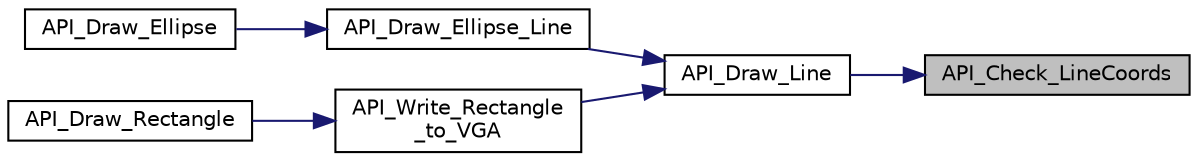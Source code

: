 digraph "API_Check_LineCoords"
{
 // LATEX_PDF_SIZE
  edge [fontname="Helvetica",fontsize="10",labelfontname="Helvetica",labelfontsize="10"];
  node [fontname="Helvetica",fontsize="10",shape=record];
  rankdir="RL";
  Node1 [label="API_Check_LineCoords",height=0.2,width=0.4,color="black", fillcolor="grey75", style="filled", fontcolor="black",tooltip="This function is used for checking the coordinates of the sent data."];
  Node1 -> Node2 [dir="back",color="midnightblue",fontsize="10",style="solid",fontname="Helvetica"];
  Node2 [label="API_Draw_Line",height=0.2,width=0.4,color="black", fillcolor="white", style="filled",URL="$line_8h.html#a6f9297d151929e0bf3e975ce1c497f5d",tooltip="This function is used for drawing a line on the VGA screen."];
  Node2 -> Node3 [dir="back",color="midnightblue",fontsize="10",style="solid",fontname="Helvetica"];
  Node3 [label="API_Draw_Ellipse_Line",height=0.2,width=0.4,color="black", fillcolor="white", style="filled",URL="$ellipse_8h.html#a714459c3278993d76088bb586002476c",tooltip=" "];
  Node3 -> Node4 [dir="back",color="midnightblue",fontsize="10",style="solid",fontname="Helvetica"];
  Node4 [label="API_Draw_Ellipse",height=0.2,width=0.4,color="black", fillcolor="white", style="filled",URL="$ellipse_8h.html#a2c22d369b239025f9ca327663ec3a86a",tooltip="This function is used for drawing an ellipse on the VGA screen."];
  Node2 -> Node5 [dir="back",color="midnightblue",fontsize="10",style="solid",fontname="Helvetica"];
  Node5 [label="API_Write_Rectangle\l_to_VGA",height=0.2,width=0.4,color="black", fillcolor="white", style="filled",URL="$rectangle_8h.html#aa60c0f3bef0d6513c125972eea829092",tooltip="This function writes the rectangle pixel data to the VGA RAM."];
  Node5 -> Node6 [dir="back",color="midnightblue",fontsize="10",style="solid",fontname="Helvetica"];
  Node6 [label="API_Draw_Rectangle",height=0.2,width=0.4,color="black", fillcolor="white", style="filled",URL="$rectangle_8h.html#a0b83460dfcab1acbf9548526245322da",tooltip="Draw rectangle functions."];
}
